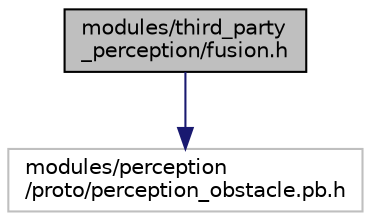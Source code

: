 digraph "modules/third_party_perception/fusion.h"
{
  edge [fontname="Helvetica",fontsize="10",labelfontname="Helvetica",labelfontsize="10"];
  node [fontname="Helvetica",fontsize="10",shape=record];
  Node1 [label="modules/third_party\l_perception/fusion.h",height=0.2,width=0.4,color="black", fillcolor="grey75", style="filled" fontcolor="black"];
  Node1 -> Node2 [color="midnightblue",fontsize="10",style="solid",fontname="Helvetica"];
  Node2 [label="modules/perception\l/proto/perception_obstacle.pb.h",height=0.2,width=0.4,color="grey75", fillcolor="white", style="filled"];
}
